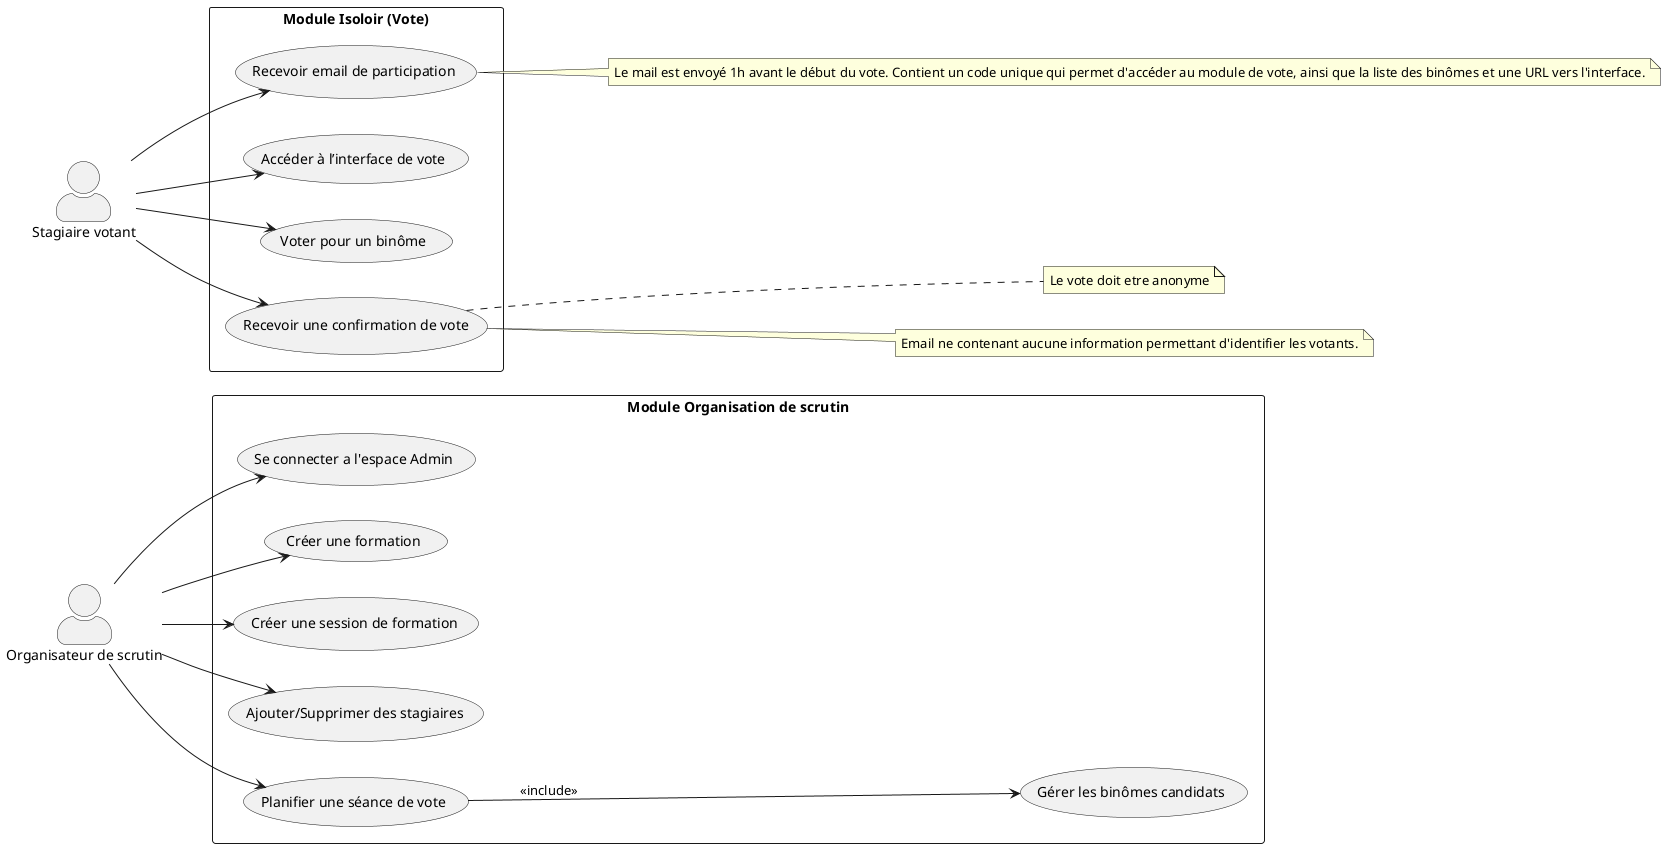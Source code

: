 @startuml
left to right direction
skinparam packageStyle rectangle
skinparam actorStyle awesome

actor "Organisateur de scrutin" as Admin
actor "Stagiaire votant" as Votant

package "Module Organisation de scrutin" {
    usecase "Se connecter a l'espace Admin" as UC0
    usecase "Créer une formation" as UC1
    usecase "Créer une session de formation" as UC2
    usecase "Ajouter/Supprimer des stagiaires" as UC3
    usecase "Planifier une séance de vote" as UC4
    usecase "Gérer les binômes candidats" as UC5
}

package "Module Isoloir (Vote)" {
    usecase "Recevoir email de participation" as UC6
    usecase "Accéder à l’interface de vote" as UC7
    usecase "Voter pour un binôme" as UC8
    usecase "Recevoir une confirmation de vote" as UC9
}

Admin --> UC0
Admin --> UC1
Admin --> UC2
Admin --> UC3
Admin --> UC4

UC4 --> UC5 : <<include>>

Votant --> UC6
Votant --> UC7
Votant --> UC8
Votant --> UC9

note right of UC6
Le mail est envoyé 1h avant le début du vote. Contient un code unique qui permet d'accéder au module de vote, ainsi que la liste des binômes et une URL vers l'interface.
end note

note right of UC9
Le vote doit etre anonyme
end note

note right of UC9
Email ne contenant aucune information permettant d'identifier les votants.
end note
 
@enduml